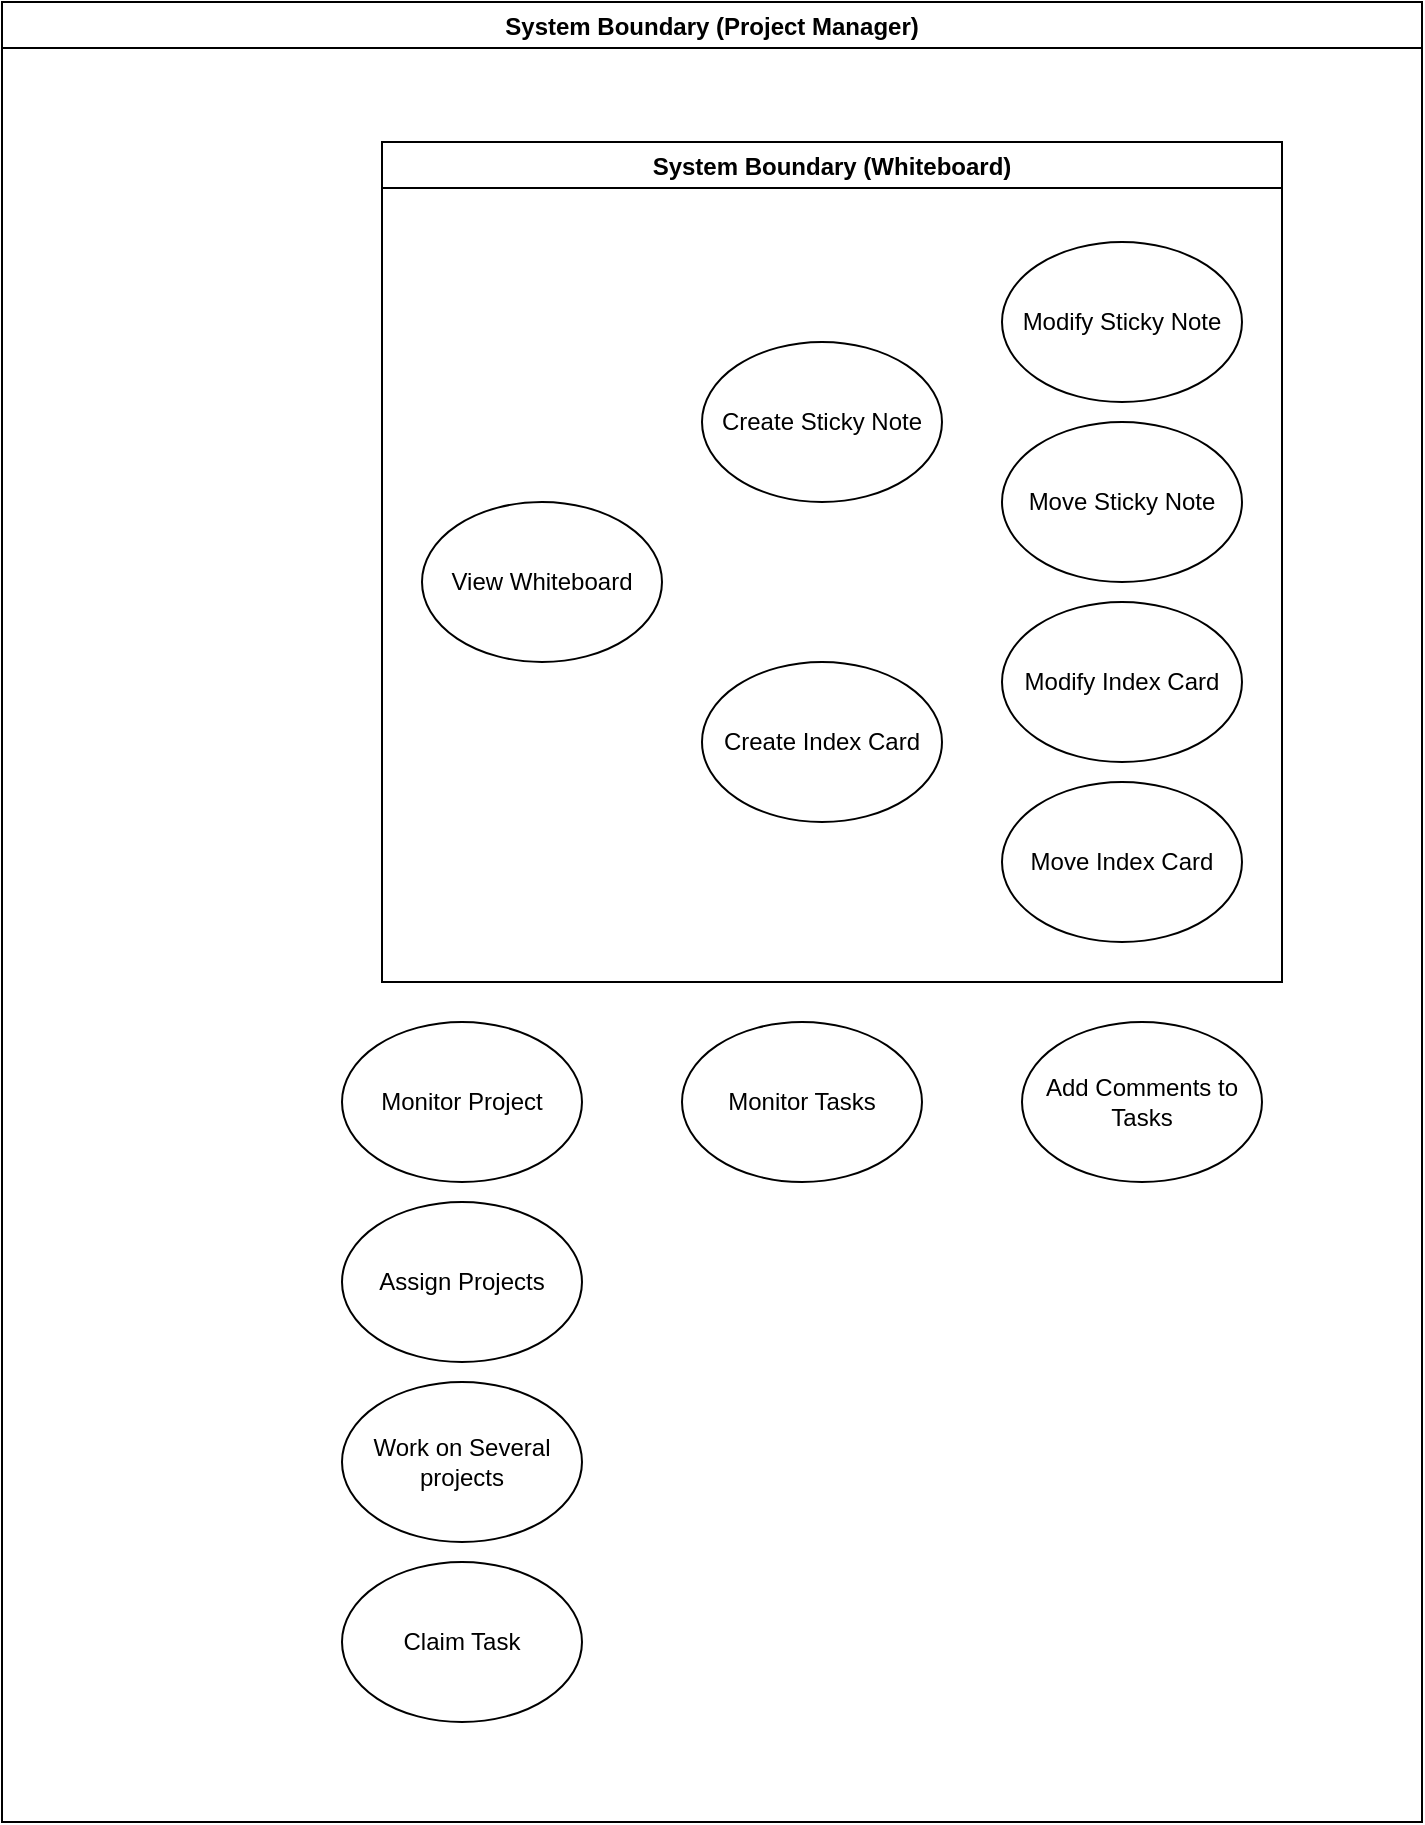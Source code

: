 <mxfile version="14.6.13" type="github">
  <diagram id="Y0O-bItNvgqAExpBPatc" name="Page-1">
    <mxGraphModel dx="1422" dy="762" grid="1" gridSize="10" guides="1" tooltips="1" connect="1" arrows="1" fold="1" page="1" pageScale="1" pageWidth="850" pageHeight="1100" math="0" shadow="0">
      <root>
        <mxCell id="0" />
        <mxCell id="1" parent="0" />
        <mxCell id="tpvCd9_iEOJg17R_yb8O-2" value="System Boundary (Whiteboard)" style="swimlane;startSize=23;" vertex="1" parent="1">
          <mxGeometry x="240" y="110" width="450" height="420" as="geometry" />
        </mxCell>
        <mxCell id="tpvCd9_iEOJg17R_yb8O-5" value="Create Index Card" style="ellipse;whiteSpace=wrap;html=1;" vertex="1" parent="tpvCd9_iEOJg17R_yb8O-2">
          <mxGeometry x="160" y="260" width="120" height="80" as="geometry" />
        </mxCell>
        <mxCell id="tpvCd9_iEOJg17R_yb8O-6" value="Move Sticky Note" style="ellipse;whiteSpace=wrap;html=1;" vertex="1" parent="tpvCd9_iEOJg17R_yb8O-2">
          <mxGeometry x="310" y="140" width="120" height="80" as="geometry" />
        </mxCell>
        <mxCell id="tpvCd9_iEOJg17R_yb8O-7" value="Move Index Card" style="ellipse;whiteSpace=wrap;html=1;" vertex="1" parent="tpvCd9_iEOJg17R_yb8O-2">
          <mxGeometry x="310" y="320" width="120" height="80" as="geometry" />
        </mxCell>
        <mxCell id="tpvCd9_iEOJg17R_yb8O-3" value="Create Sticky Note" style="ellipse;whiteSpace=wrap;html=1;" vertex="1" parent="tpvCd9_iEOJg17R_yb8O-2">
          <mxGeometry x="160" y="100" width="120" height="80" as="geometry" />
        </mxCell>
        <mxCell id="tpvCd9_iEOJg17R_yb8O-8" value="Modify Sticky Note" style="ellipse;whiteSpace=wrap;html=1;" vertex="1" parent="tpvCd9_iEOJg17R_yb8O-2">
          <mxGeometry x="310" y="50" width="120" height="80" as="geometry" />
        </mxCell>
        <mxCell id="tpvCd9_iEOJg17R_yb8O-9" value="Modify Index Card" style="ellipse;whiteSpace=wrap;html=1;" vertex="1" parent="tpvCd9_iEOJg17R_yb8O-2">
          <mxGeometry x="310" y="230" width="120" height="80" as="geometry" />
        </mxCell>
        <mxCell id="tpvCd9_iEOJg17R_yb8O-10" value="View Whiteboard" style="ellipse;whiteSpace=wrap;html=1;" vertex="1" parent="tpvCd9_iEOJg17R_yb8O-2">
          <mxGeometry x="20" y="180" width="120" height="80" as="geometry" />
        </mxCell>
        <mxCell id="tpvCd9_iEOJg17R_yb8O-17" value="System Boundary (Project Manager)" style="swimlane;" vertex="1" parent="1">
          <mxGeometry x="50" y="40" width="710" height="910" as="geometry" />
        </mxCell>
        <mxCell id="tpvCd9_iEOJg17R_yb8O-16" value="Monitor Project" style="ellipse;whiteSpace=wrap;html=1;" vertex="1" parent="tpvCd9_iEOJg17R_yb8O-17">
          <mxGeometry x="170" y="510" width="120" height="80" as="geometry" />
        </mxCell>
        <mxCell id="tpvCd9_iEOJg17R_yb8O-11" value="Monitor Tasks" style="ellipse;whiteSpace=wrap;html=1;" vertex="1" parent="tpvCd9_iEOJg17R_yb8O-17">
          <mxGeometry x="340" y="510" width="120" height="80" as="geometry" />
        </mxCell>
        <mxCell id="tpvCd9_iEOJg17R_yb8O-12" value="Add Comments to Tasks" style="ellipse;whiteSpace=wrap;html=1;" vertex="1" parent="tpvCd9_iEOJg17R_yb8O-17">
          <mxGeometry x="510" y="510" width="120" height="80" as="geometry" />
        </mxCell>
        <mxCell id="tpvCd9_iEOJg17R_yb8O-15" value="Assign Projects" style="ellipse;whiteSpace=wrap;html=1;" vertex="1" parent="tpvCd9_iEOJg17R_yb8O-17">
          <mxGeometry x="170" y="600" width="120" height="80" as="geometry" />
        </mxCell>
        <mxCell id="tpvCd9_iEOJg17R_yb8O-14" value="Work on Several projects" style="ellipse;whiteSpace=wrap;html=1;" vertex="1" parent="tpvCd9_iEOJg17R_yb8O-17">
          <mxGeometry x="170" y="690" width="120" height="80" as="geometry" />
        </mxCell>
        <mxCell id="tpvCd9_iEOJg17R_yb8O-13" value="Claim Task" style="ellipse;whiteSpace=wrap;html=1;" vertex="1" parent="tpvCd9_iEOJg17R_yb8O-17">
          <mxGeometry x="170" y="780" width="120" height="80" as="geometry" />
        </mxCell>
      </root>
    </mxGraphModel>
  </diagram>
</mxfile>
